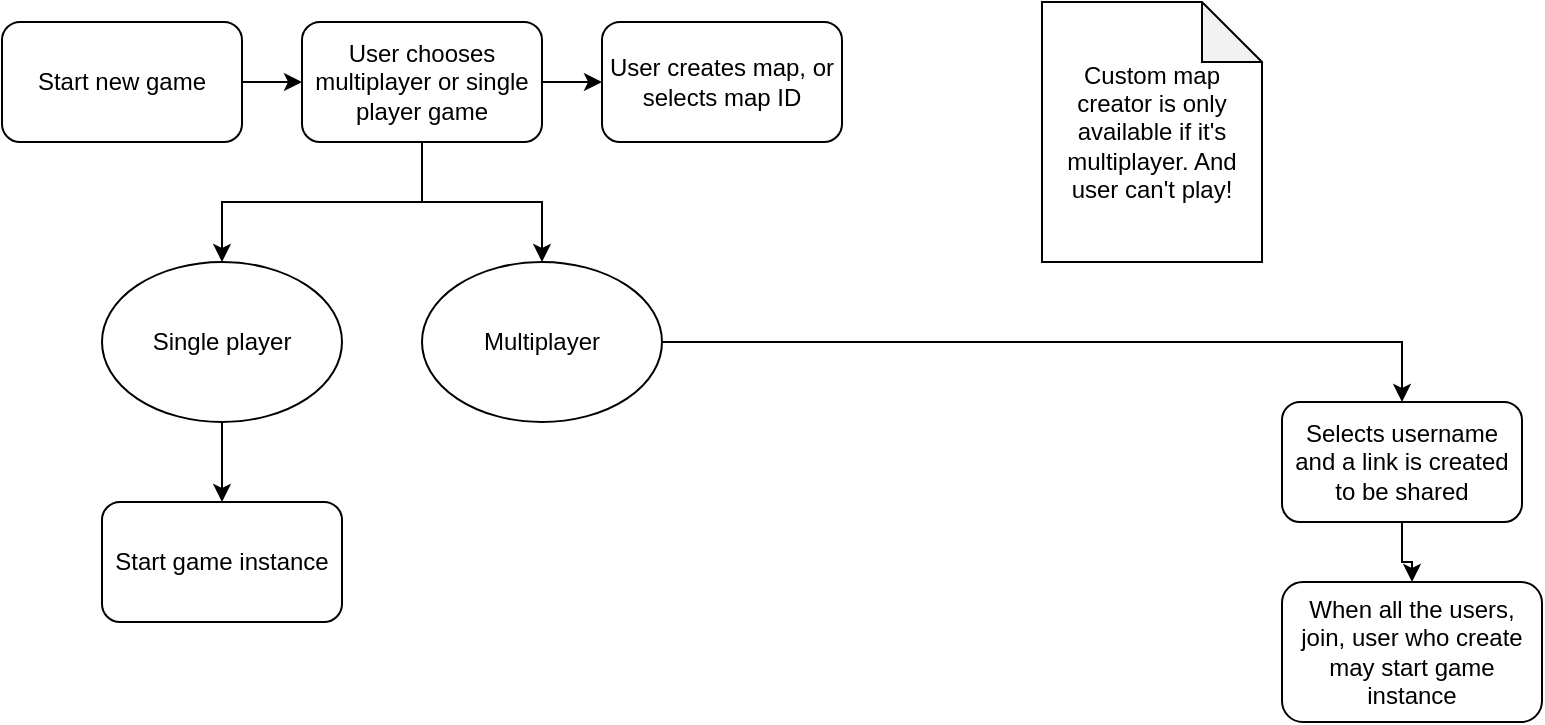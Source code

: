 <mxfile version="14.3.0" type="device"><diagram id="C5RBs43oDa-KdzZeNtuy" name="Page-1"><mxGraphModel dx="1422" dy="775" grid="1" gridSize="10" guides="1" tooltips="1" connect="1" arrows="1" fold="1" page="1" pageScale="1" pageWidth="827" pageHeight="1169" math="0" shadow="0"><root><mxCell id="WIyWlLk6GJQsqaUBKTNV-0"/><mxCell id="WIyWlLk6GJQsqaUBKTNV-1" parent="WIyWlLk6GJQsqaUBKTNV-0"/><mxCell id="9NXiDKNfXe7AvqRooTK0-18" style="edgeStyle=orthogonalEdgeStyle;rounded=0;orthogonalLoop=1;jettySize=auto;html=1;entryX=0;entryY=0.5;entryDx=0;entryDy=0;" edge="1" parent="WIyWlLk6GJQsqaUBKTNV-1" source="9NXiDKNfXe7AvqRooTK0-0" target="9NXiDKNfXe7AvqRooTK0-4"><mxGeometry relative="1" as="geometry"/></mxCell><mxCell id="9NXiDKNfXe7AvqRooTK0-0" value="Start new game" style="rounded=1;whiteSpace=wrap;html=1;" vertex="1" parent="WIyWlLk6GJQsqaUBKTNV-1"><mxGeometry x="30" y="20" width="120" height="60" as="geometry"/></mxCell><mxCell id="9NXiDKNfXe7AvqRooTK0-22" style="edgeStyle=orthogonalEdgeStyle;rounded=0;orthogonalLoop=1;jettySize=auto;html=1;" edge="1" parent="WIyWlLk6GJQsqaUBKTNV-1" source="9NXiDKNfXe7AvqRooTK0-2" target="9NXiDKNfXe7AvqRooTK0-15"><mxGeometry relative="1" as="geometry"/></mxCell><mxCell id="9NXiDKNfXe7AvqRooTK0-2" value="Selects username and a link is created to be shared" style="rounded=1;whiteSpace=wrap;html=1;" vertex="1" parent="WIyWlLk6GJQsqaUBKTNV-1"><mxGeometry x="670" y="210" width="120" height="60" as="geometry"/></mxCell><mxCell id="9NXiDKNfXe7AvqRooTK0-19" style="edgeStyle=orthogonalEdgeStyle;rounded=0;orthogonalLoop=1;jettySize=auto;html=1;entryX=0;entryY=0.5;entryDx=0;entryDy=0;" edge="1" parent="WIyWlLk6GJQsqaUBKTNV-1" source="9NXiDKNfXe7AvqRooTK0-4" target="9NXiDKNfXe7AvqRooTK0-5"><mxGeometry relative="1" as="geometry"/></mxCell><mxCell id="9NXiDKNfXe7AvqRooTK0-20" style="edgeStyle=orthogonalEdgeStyle;rounded=0;orthogonalLoop=1;jettySize=auto;html=1;entryX=0.5;entryY=0;entryDx=0;entryDy=0;" edge="1" parent="WIyWlLk6GJQsqaUBKTNV-1" source="9NXiDKNfXe7AvqRooTK0-4" target="9NXiDKNfXe7AvqRooTK0-10"><mxGeometry relative="1" as="geometry"><mxPoint x="240" y="200" as="targetPoint"/></mxGeometry></mxCell><mxCell id="9NXiDKNfXe7AvqRooTK0-21" style="edgeStyle=orthogonalEdgeStyle;rounded=0;orthogonalLoop=1;jettySize=auto;html=1;" edge="1" parent="WIyWlLk6GJQsqaUBKTNV-1" source="9NXiDKNfXe7AvqRooTK0-4" target="9NXiDKNfXe7AvqRooTK0-9"><mxGeometry relative="1" as="geometry"/></mxCell><mxCell id="9NXiDKNfXe7AvqRooTK0-4" value="&lt;div&gt;User chooses multiplayer or single player game&lt;/div&gt;" style="rounded=1;whiteSpace=wrap;html=1;" vertex="1" parent="WIyWlLk6GJQsqaUBKTNV-1"><mxGeometry x="180" y="20" width="120" height="60" as="geometry"/></mxCell><mxCell id="9NXiDKNfXe7AvqRooTK0-5" value="&lt;div&gt;User creates map, or selects map ID&lt;/div&gt;" style="rounded=1;whiteSpace=wrap;html=1;" vertex="1" parent="WIyWlLk6GJQsqaUBKTNV-1"><mxGeometry x="330" y="20" width="120" height="60" as="geometry"/></mxCell><mxCell id="9NXiDKNfXe7AvqRooTK0-12" style="edgeStyle=orthogonalEdgeStyle;rounded=0;orthogonalLoop=1;jettySize=auto;html=1;entryX=0.5;entryY=0;entryDx=0;entryDy=0;" edge="1" parent="WIyWlLk6GJQsqaUBKTNV-1" source="9NXiDKNfXe7AvqRooTK0-9" target="9NXiDKNfXe7AvqRooTK0-2"><mxGeometry relative="1" as="geometry"/></mxCell><mxCell id="9NXiDKNfXe7AvqRooTK0-9" value="&lt;div&gt;Multiplayer&lt;/div&gt;" style="ellipse;whiteSpace=wrap;html=1;" vertex="1" parent="WIyWlLk6GJQsqaUBKTNV-1"><mxGeometry x="240" y="140" width="120" height="80" as="geometry"/></mxCell><mxCell id="9NXiDKNfXe7AvqRooTK0-23" style="edgeStyle=orthogonalEdgeStyle;rounded=0;orthogonalLoop=1;jettySize=auto;html=1;entryX=0.5;entryY=0;entryDx=0;entryDy=0;" edge="1" parent="WIyWlLk6GJQsqaUBKTNV-1" source="9NXiDKNfXe7AvqRooTK0-10" target="9NXiDKNfXe7AvqRooTK0-24"><mxGeometry relative="1" as="geometry"><mxPoint x="140" y="270" as="targetPoint"/></mxGeometry></mxCell><mxCell id="9NXiDKNfXe7AvqRooTK0-10" value="Single player" style="ellipse;whiteSpace=wrap;html=1;" vertex="1" parent="WIyWlLk6GJQsqaUBKTNV-1"><mxGeometry x="80" y="140" width="120" height="80" as="geometry"/></mxCell><mxCell id="9NXiDKNfXe7AvqRooTK0-15" value="&lt;div&gt;When all the users, join, user who create may start game instance&lt;/div&gt;" style="rounded=1;whiteSpace=wrap;html=1;" vertex="1" parent="WIyWlLk6GJQsqaUBKTNV-1"><mxGeometry x="670" y="300" width="130" height="70" as="geometry"/></mxCell><mxCell id="9NXiDKNfXe7AvqRooTK0-16" value="Custom map creator is only available if it's multiplayer. And user can't play!" style="shape=note;whiteSpace=wrap;html=1;backgroundOutline=1;darkOpacity=0.05;" vertex="1" parent="WIyWlLk6GJQsqaUBKTNV-1"><mxGeometry x="550" y="10" width="110" height="130" as="geometry"/></mxCell><mxCell id="9NXiDKNfXe7AvqRooTK0-24" value="&lt;div&gt;Start game instance&lt;/div&gt;" style="rounded=1;whiteSpace=wrap;html=1;" vertex="1" parent="WIyWlLk6GJQsqaUBKTNV-1"><mxGeometry x="80" y="260" width="120" height="60" as="geometry"/></mxCell></root></mxGraphModel></diagram></mxfile>